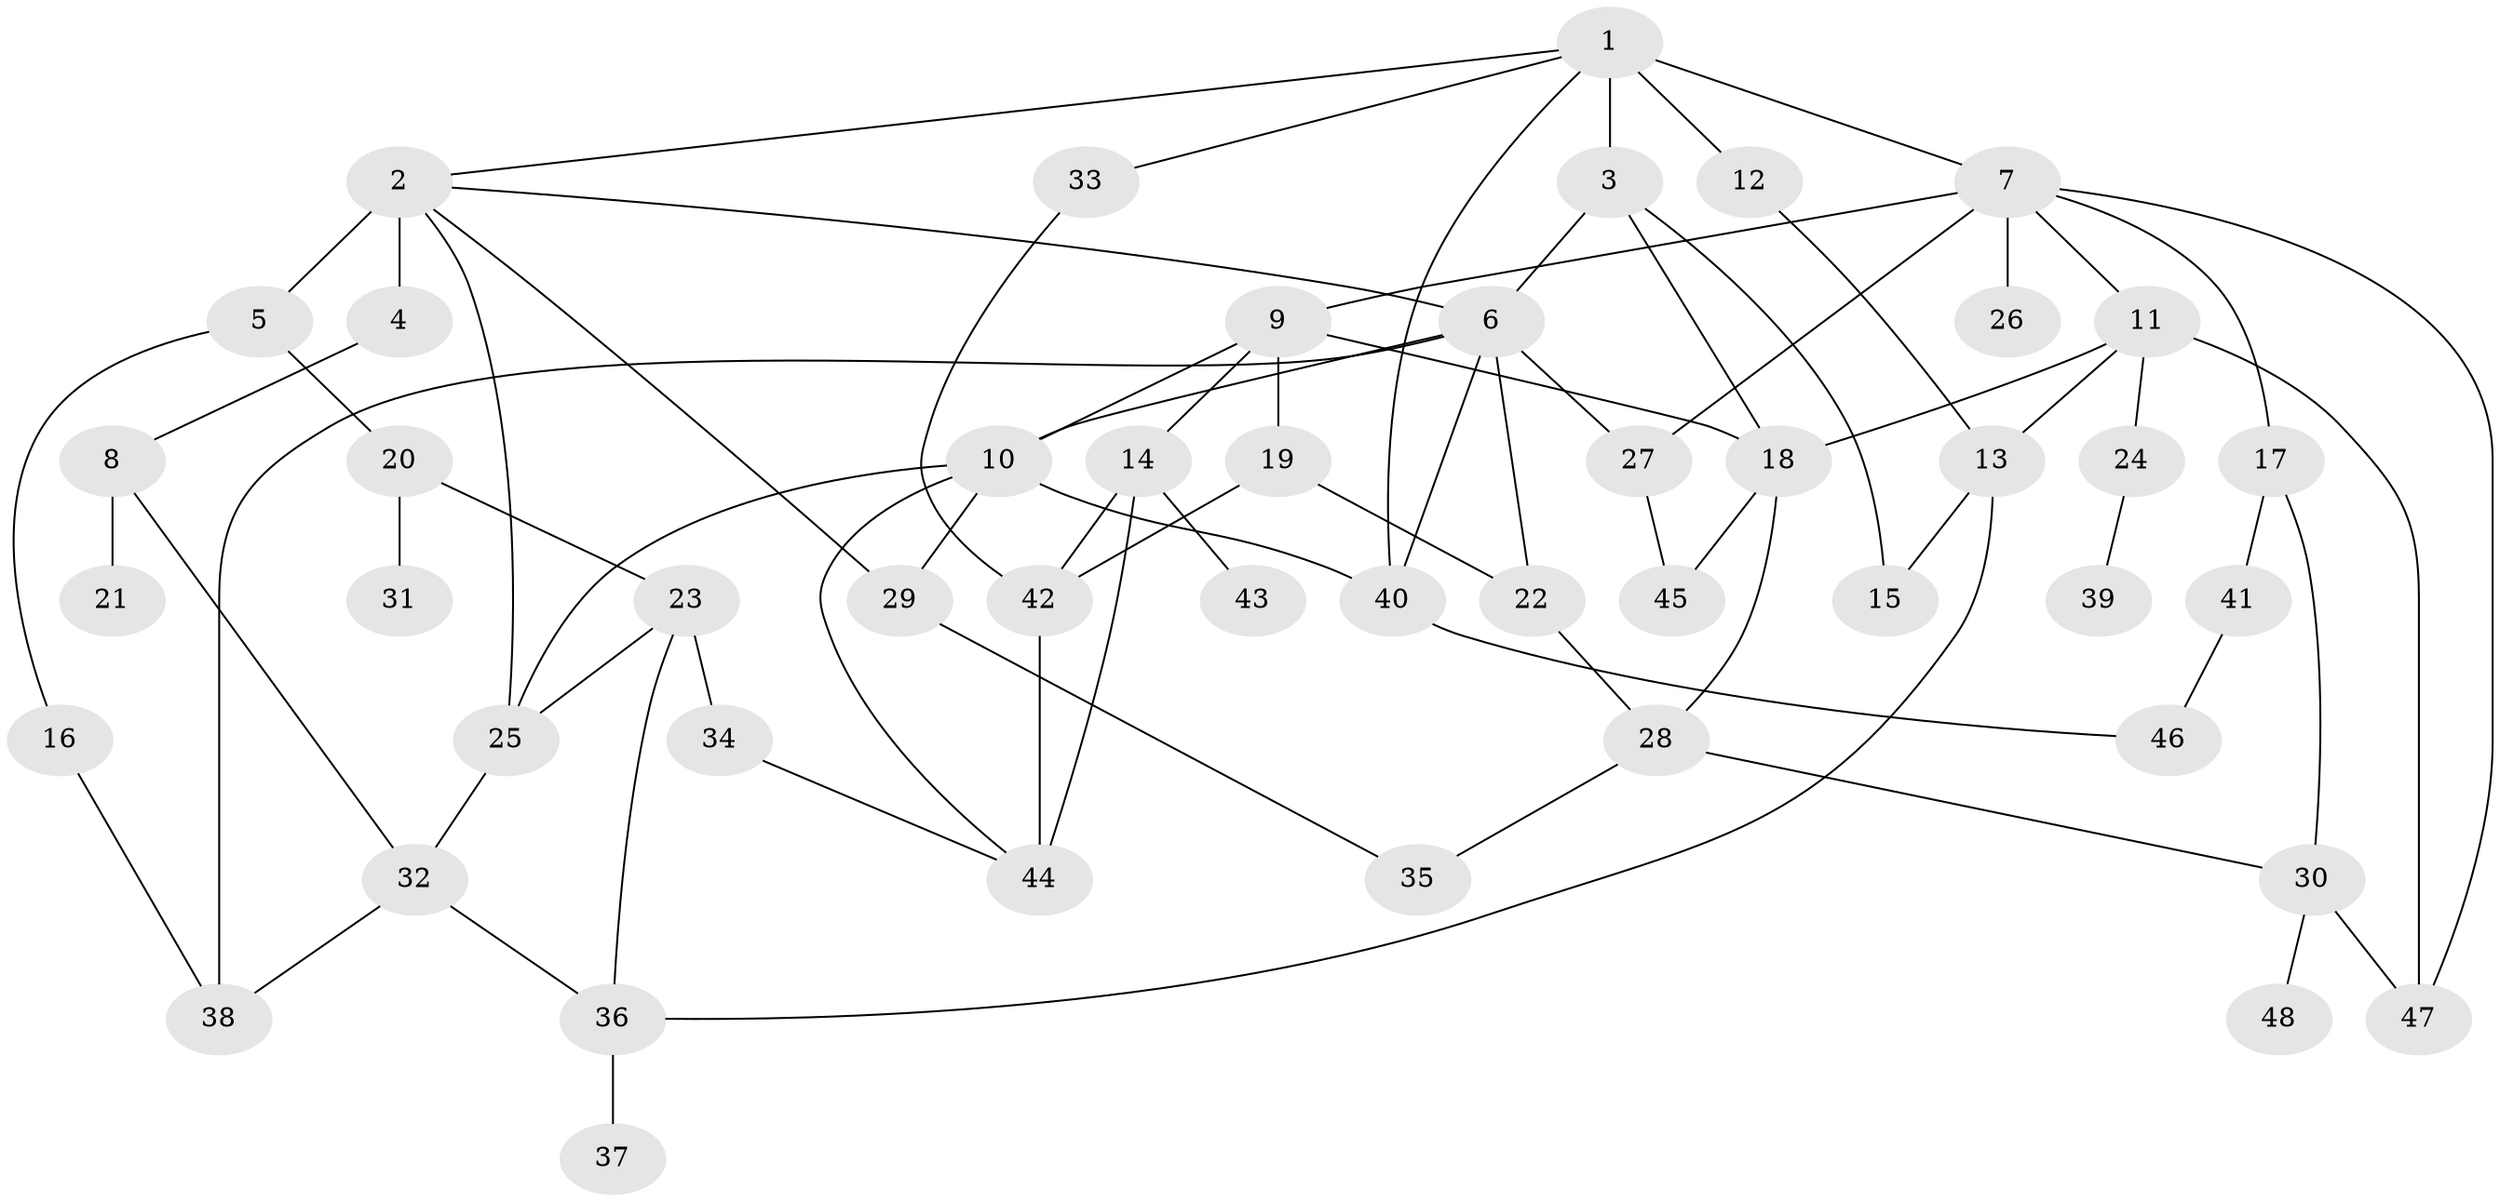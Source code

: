// original degree distribution, {9: 0.010416666666666666, 5: 0.041666666666666664, 4: 0.15625, 7: 0.020833333333333332, 3: 0.21875, 6: 0.020833333333333332, 1: 0.22916666666666666, 2: 0.3020833333333333}
// Generated by graph-tools (version 1.1) at 2025/34/03/09/25 02:34:13]
// undirected, 48 vertices, 77 edges
graph export_dot {
graph [start="1"]
  node [color=gray90,style=filled];
  1;
  2;
  3;
  4;
  5;
  6;
  7;
  8;
  9;
  10;
  11;
  12;
  13;
  14;
  15;
  16;
  17;
  18;
  19;
  20;
  21;
  22;
  23;
  24;
  25;
  26;
  27;
  28;
  29;
  30;
  31;
  32;
  33;
  34;
  35;
  36;
  37;
  38;
  39;
  40;
  41;
  42;
  43;
  44;
  45;
  46;
  47;
  48;
  1 -- 2 [weight=1.0];
  1 -- 3 [weight=2.0];
  1 -- 7 [weight=1.0];
  1 -- 12 [weight=2.0];
  1 -- 33 [weight=1.0];
  1 -- 40 [weight=1.0];
  2 -- 4 [weight=2.0];
  2 -- 5 [weight=4.0];
  2 -- 6 [weight=1.0];
  2 -- 25 [weight=1.0];
  2 -- 29 [weight=1.0];
  3 -- 6 [weight=1.0];
  3 -- 15 [weight=1.0];
  3 -- 18 [weight=1.0];
  4 -- 8 [weight=1.0];
  5 -- 16 [weight=1.0];
  5 -- 20 [weight=1.0];
  6 -- 10 [weight=1.0];
  6 -- 22 [weight=1.0];
  6 -- 27 [weight=1.0];
  6 -- 38 [weight=1.0];
  6 -- 40 [weight=1.0];
  7 -- 9 [weight=1.0];
  7 -- 11 [weight=1.0];
  7 -- 17 [weight=1.0];
  7 -- 26 [weight=1.0];
  7 -- 27 [weight=1.0];
  7 -- 47 [weight=1.0];
  8 -- 21 [weight=1.0];
  8 -- 32 [weight=1.0];
  9 -- 10 [weight=1.0];
  9 -- 14 [weight=1.0];
  9 -- 18 [weight=1.0];
  9 -- 19 [weight=1.0];
  10 -- 25 [weight=2.0];
  10 -- 29 [weight=1.0];
  10 -- 40 [weight=1.0];
  10 -- 44 [weight=1.0];
  11 -- 13 [weight=1.0];
  11 -- 18 [weight=1.0];
  11 -- 24 [weight=1.0];
  11 -- 47 [weight=1.0];
  12 -- 13 [weight=1.0];
  13 -- 15 [weight=1.0];
  13 -- 36 [weight=1.0];
  14 -- 42 [weight=1.0];
  14 -- 43 [weight=1.0];
  14 -- 44 [weight=2.0];
  16 -- 38 [weight=1.0];
  17 -- 30 [weight=1.0];
  17 -- 41 [weight=1.0];
  18 -- 28 [weight=1.0];
  18 -- 45 [weight=1.0];
  19 -- 22 [weight=1.0];
  19 -- 42 [weight=1.0];
  20 -- 23 [weight=1.0];
  20 -- 31 [weight=1.0];
  22 -- 28 [weight=1.0];
  23 -- 25 [weight=1.0];
  23 -- 34 [weight=1.0];
  23 -- 36 [weight=1.0];
  24 -- 39 [weight=1.0];
  25 -- 32 [weight=1.0];
  27 -- 45 [weight=1.0];
  28 -- 30 [weight=1.0];
  28 -- 35 [weight=1.0];
  29 -- 35 [weight=1.0];
  30 -- 47 [weight=2.0];
  30 -- 48 [weight=1.0];
  32 -- 36 [weight=1.0];
  32 -- 38 [weight=1.0];
  33 -- 42 [weight=1.0];
  34 -- 44 [weight=1.0];
  36 -- 37 [weight=1.0];
  40 -- 46 [weight=1.0];
  41 -- 46 [weight=1.0];
  42 -- 44 [weight=1.0];
}
